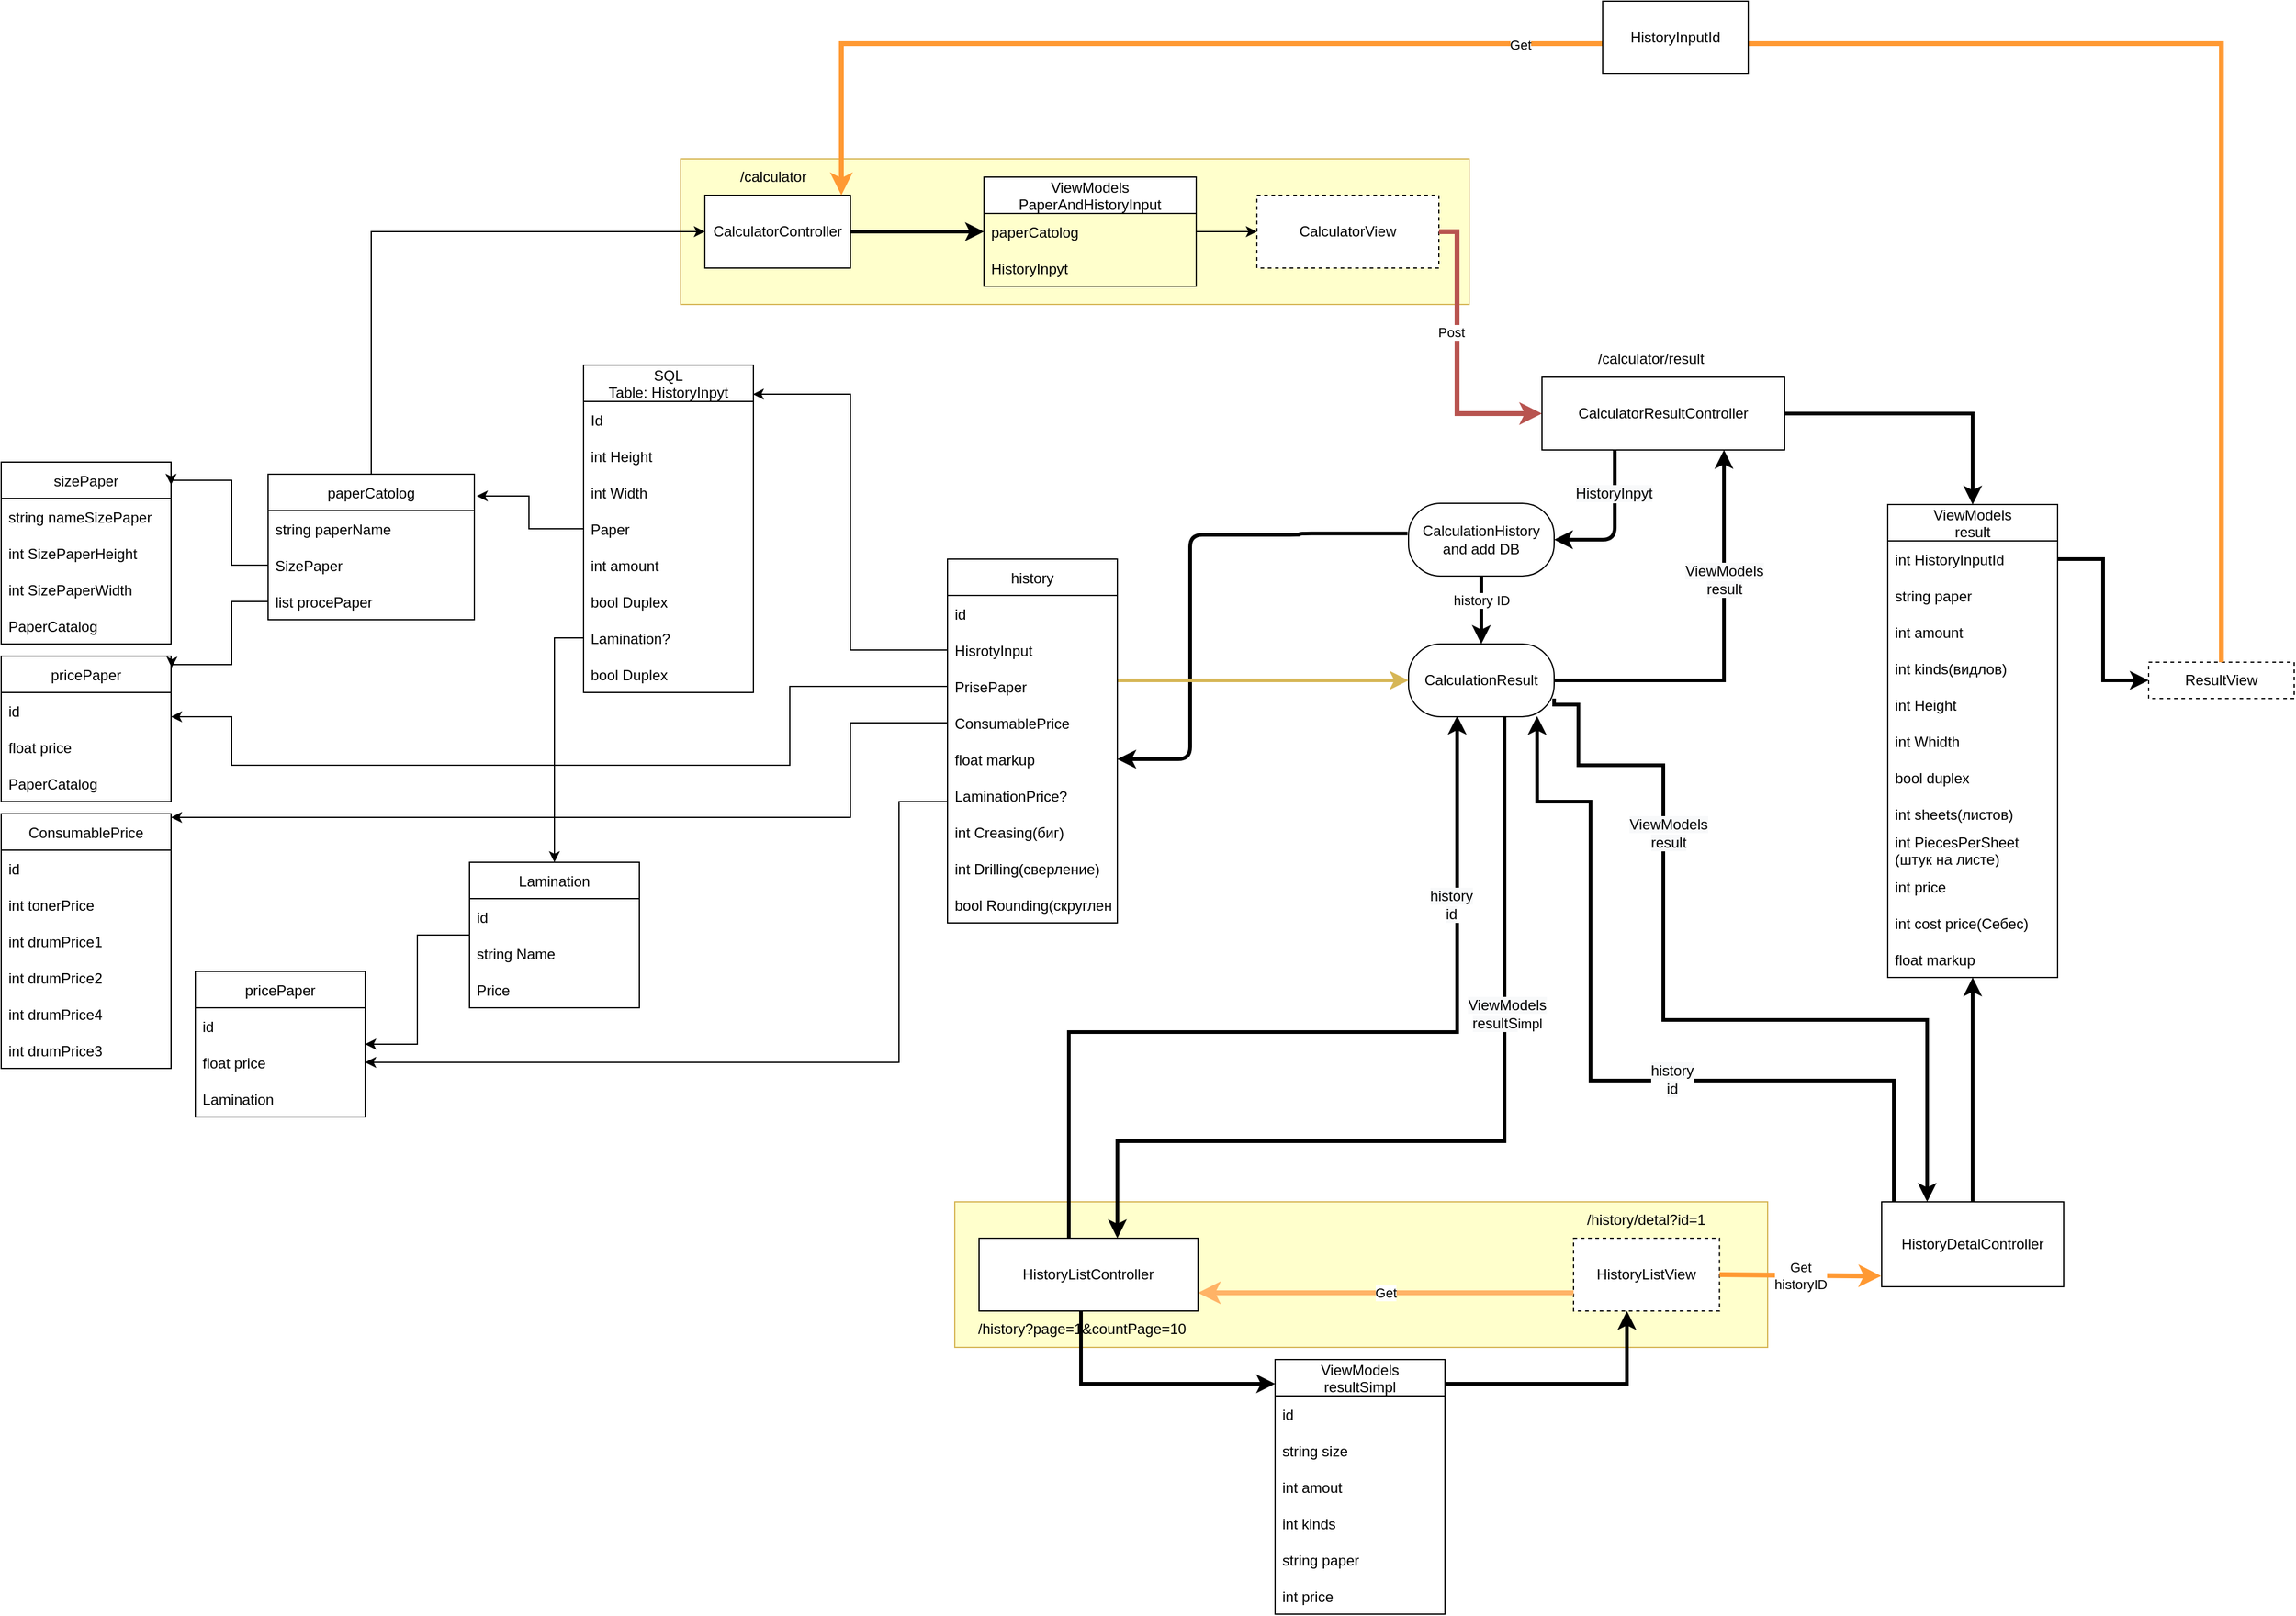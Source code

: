 <mxfile version="20.0.4" type="device"><diagram id="5PAa1fjeRV21Q3otG7Pp" name="Page-1"><mxGraphModel dx="1630" dy="668" grid="1" gridSize="10" guides="1" tooltips="1" connect="1" arrows="1" fold="1" page="1" pageScale="1" pageWidth="827" pageHeight="1169" math="0" shadow="0"><root><mxCell id="0"/><mxCell id="1" parent="0"/><mxCell id="VuIjPgUvd2c4oWR6bKjv-75" value="" style="group" parent="1" vertex="1" connectable="0"><mxGeometry x="906" y="1160" width="670" height="120" as="geometry"/></mxCell><mxCell id="VuIjPgUvd2c4oWR6bKjv-74" value="" style="group;glass=0;fillColor=#FFFFCC;strokeColor=#d6b656;container=0;" parent="VuIjPgUvd2c4oWR6bKjv-75" vertex="1" connectable="0"><mxGeometry width="670" height="120" as="geometry"/></mxCell><mxCell id="VuIjPgUvd2c4oWR6bKjv-63" value="HistoryListView" style="rounded=0;whiteSpace=wrap;html=1;fillColor=default;gradientColor=none;dashed=1;" parent="VuIjPgUvd2c4oWR6bKjv-75" vertex="1"><mxGeometry x="510.001" y="30" width="120.289" height="60" as="geometry"/></mxCell><mxCell id="VuIjPgUvd2c4oWR6bKjv-68" value="" style="endArrow=classic;html=1;rounded=0;strokeWidth=4;fillColor=#f8cecc;strokeColor=#FFB366;exitX=0;exitY=0.75;exitDx=0;exitDy=0;entryX=1;entryY=0.75;entryDx=0;entryDy=0;" parent="VuIjPgUvd2c4oWR6bKjv-75" source="VuIjPgUvd2c4oWR6bKjv-63" target="VuIjPgUvd2c4oWR6bKjv-53" edge="1"><mxGeometry relative="1" as="geometry"><mxPoint x="291.687" y="140" as="sourcePoint"/><mxPoint x="191.446" y="140" as="targetPoint"/><Array as="points"/></mxGeometry></mxCell><mxCell id="VuIjPgUvd2c4oWR6bKjv-69" value="Get" style="edgeLabel;resizable=0;html=1;align=center;verticalAlign=middle;fillColor=default;gradientColor=none;" parent="VuIjPgUvd2c4oWR6bKjv-68" connectable="0" vertex="1"><mxGeometry relative="1" as="geometry"/></mxCell><mxCell id="VuIjPgUvd2c4oWR6bKjv-53" value="HistoryListController" style="rounded=0;whiteSpace=wrap;html=1;fillColor=default;gradientColor=none;" parent="VuIjPgUvd2c4oWR6bKjv-75" vertex="1"><mxGeometry x="20.002" y="30" width="180.434" height="60" as="geometry"/></mxCell><mxCell id="VuIjPgUvd2c4oWR6bKjv-60" value="/history?page=1&amp;amp;countPage=10" style="text;html=1;strokeColor=none;fillColor=none;align=center;verticalAlign=middle;whiteSpace=wrap;rounded=0;" parent="VuIjPgUvd2c4oWR6bKjv-75" vertex="1"><mxGeometry x="9.98" y="90" width="190.458" height="30" as="geometry"/></mxCell><mxCell id="VuIjPgUvd2c4oWR6bKjv-81" value="/history/detal?id=1" style="text;html=1;strokeColor=none;fillColor=none;align=center;verticalAlign=middle;whiteSpace=wrap;rounded=0;" parent="VuIjPgUvd2c4oWR6bKjv-75" vertex="1"><mxGeometry x="495.15" width="150" height="30" as="geometry"/></mxCell><mxCell id="VuIjPgUvd2c4oWR6bKjv-22" style="edgeStyle=orthogonalEdgeStyle;rounded=1;orthogonalLoop=1;jettySize=auto;html=1;entryX=1;entryY=0.5;entryDx=0;entryDy=0;strokeWidth=3;" parent="1" source="VuIjPgUvd2c4oWR6bKjv-7" target="OlGIRJbm2LdYsuj7tTFN-112" edge="1"><mxGeometry relative="1" as="geometry"><Array as="points"><mxPoint x="1450" y="614"/></Array><mxPoint x="1404.48" y="645.46" as="targetPoint"/></mxGeometry></mxCell><mxCell id="OlGIRJbm2LdYsuj7tTFN-80" value="&lt;span style=&quot;font-size: 12px; background-color: rgb(248, 249, 250);&quot;&gt;HistoryInpyt&lt;/span&gt;" style="edgeLabel;html=1;align=center;verticalAlign=middle;resizable=0;points=[];" parent="VuIjPgUvd2c4oWR6bKjv-22" vertex="1" connectable="0"><mxGeometry x="-0.431" y="-1" relative="1" as="geometry"><mxPoint as="offset"/></mxGeometry></mxCell><mxCell id="VuIjPgUvd2c4oWR6bKjv-9" value="ResultView" style="whiteSpace=wrap;html=1;rounded=0;dashed=1;" parent="1" vertex="1"><mxGeometry x="1890" y="715" width="120" height="30" as="geometry"/></mxCell><mxCell id="VuIjPgUvd2c4oWR6bKjv-12" value="" style="group" parent="1" vertex="1" connectable="0"><mxGeometry x="780" y="300" width="550" height="120" as="geometry"/></mxCell><mxCell id="VuIjPgUvd2c4oWR6bKjv-5" value="" style="group;fillColor=#FFFFCC;strokeColor=#d6b656;gradientColor=none;container=0;" parent="VuIjPgUvd2c4oWR6bKjv-12" vertex="1" connectable="0"><mxGeometry x="-100" width="650" height="120" as="geometry"/></mxCell><mxCell id="VuIjPgUvd2c4oWR6bKjv-2" value="&lt;span class=&quot;VIiyi&quot; lang=&quot;en&quot;&gt;&lt;span data-number-of-phrases=&quot;1&quot; data-phrase-index=&quot;0&quot; data-language-to-translate-into=&quot;ru&quot; data-language-for-alternatives=&quot;en&quot; class=&quot;JLqJ4b ChMk0b&quot;&gt;&lt;span class=&quot;Q4iAWc&quot;&gt;CalculatorView&lt;/span&gt;&lt;/span&gt;&lt;/span&gt;" style="whiteSpace=wrap;html=1;rounded=0;dashed=1;" parent="VuIjPgUvd2c4oWR6bKjv-12" vertex="1"><mxGeometry x="375" y="30" width="150" height="60" as="geometry"/></mxCell><mxCell id="OlGIRJbm2LdYsuj7tTFN-85" value="ViewModels&#10;PaperAndHistoryInput" style="swimlane;fontStyle=0;childLayout=stackLayout;horizontal=1;startSize=30;horizontalStack=0;resizeParent=1;resizeParentMax=0;resizeLast=0;collapsible=1;marginBottom=0;" parent="VuIjPgUvd2c4oWR6bKjv-12" vertex="1"><mxGeometry x="150" y="15" width="175" height="90" as="geometry"/></mxCell><mxCell id="OlGIRJbm2LdYsuj7tTFN-86" value="paperCatolog" style="text;strokeColor=none;fillColor=none;align=left;verticalAlign=middle;spacingLeft=4;spacingRight=4;overflow=hidden;points=[[0,0.5],[1,0.5]];portConstraint=eastwest;rotatable=0;" parent="OlGIRJbm2LdYsuj7tTFN-85" vertex="1"><mxGeometry y="30" width="175" height="30" as="geometry"/></mxCell><mxCell id="OlGIRJbm2LdYsuj7tTFN-87" value="HistoryInpyt" style="text;strokeColor=none;fillColor=none;align=left;verticalAlign=middle;spacingLeft=4;spacingRight=4;overflow=hidden;points=[[0,0.5],[1,0.5]];portConstraint=eastwest;rotatable=0;" parent="OlGIRJbm2LdYsuj7tTFN-85" vertex="1"><mxGeometry y="60" width="175" height="30" as="geometry"/></mxCell><mxCell id="OlGIRJbm2LdYsuj7tTFN-97" style="edgeStyle=orthogonalEdgeStyle;rounded=0;orthogonalLoop=1;jettySize=auto;html=1;entryX=0;entryY=0.5;entryDx=0;entryDy=0;strokeWidth=3;" parent="VuIjPgUvd2c4oWR6bKjv-12" source="VuIjPgUvd2c4oWR6bKjv-1" target="OlGIRJbm2LdYsuj7tTFN-86" edge="1"><mxGeometry relative="1" as="geometry"/></mxCell><mxCell id="VuIjPgUvd2c4oWR6bKjv-1" value="&lt;span class=&quot;VIiyi&quot; lang=&quot;en&quot;&gt;&lt;span data-number-of-phrases=&quot;1&quot; data-phrase-index=&quot;0&quot; data-language-to-translate-into=&quot;ru&quot; data-language-for-alternatives=&quot;en&quot; class=&quot;JLqJ4b ChMk0b&quot;&gt;&lt;span class=&quot;Q4iAWc&quot;&gt;CalculatorController&lt;/span&gt;&lt;/span&gt;&lt;/span&gt;" style="rounded=0;whiteSpace=wrap;html=1;" parent="VuIjPgUvd2c4oWR6bKjv-12" vertex="1"><mxGeometry x="-80" y="30" width="120" height="60" as="geometry"/></mxCell><mxCell id="OlGIRJbm2LdYsuj7tTFN-101" style="edgeStyle=orthogonalEdgeStyle;rounded=0;orthogonalLoop=1;jettySize=auto;html=1;entryX=0;entryY=0.5;entryDx=0;entryDy=0;strokeWidth=1;" parent="VuIjPgUvd2c4oWR6bKjv-12" source="OlGIRJbm2LdYsuj7tTFN-86" target="VuIjPgUvd2c4oWR6bKjv-2" edge="1"><mxGeometry relative="1" as="geometry"/></mxCell><mxCell id="VuIjPgUvd2c4oWR6bKjv-16" value="" style="endArrow=classic;html=1;rounded=0;strokeWidth=4;entryX=0;entryY=0.5;entryDx=0;entryDy=0;exitX=1;exitY=0.5;exitDx=0;exitDy=0;fillColor=#f8cecc;strokeColor=#b85450;" parent="1" source="VuIjPgUvd2c4oWR6bKjv-2" target="VuIjPgUvd2c4oWR6bKjv-7" edge="1"><mxGeometry relative="1" as="geometry"><mxPoint x="1290" y="540" as="sourcePoint"/><mxPoint x="1330" y="509.66" as="targetPoint"/><Array as="points"><mxPoint x="1320" y="360"/><mxPoint x="1320" y="510"/></Array></mxGeometry></mxCell><mxCell id="VuIjPgUvd2c4oWR6bKjv-48" style="edgeStyle=orthogonalEdgeStyle;rounded=1;orthogonalLoop=1;jettySize=auto;html=1;strokeWidth=3;exitX=-0.007;exitY=0.415;exitDx=0;exitDy=0;exitPerimeter=0;" parent="1" source="OlGIRJbm2LdYsuj7tTFN-112" target="OlGIRJbm2LdYsuj7tTFN-17" edge="1"><mxGeometry relative="1" as="geometry"><Array as="points"><mxPoint x="1190" y="609"/><mxPoint x="1190" y="610"/><mxPoint x="1100" y="610"/><mxPoint x="1100" y="795"/></Array><mxPoint x="1280" y="620" as="sourcePoint"/><mxPoint x="1100" y="690" as="targetPoint"/></mxGeometry></mxCell><mxCell id="OlGIRJbm2LdYsuj7tTFN-106" style="edgeStyle=orthogonalEdgeStyle;rounded=0;orthogonalLoop=1;jettySize=auto;html=1;entryX=0.75;entryY=1;entryDx=0;entryDy=0;strokeWidth=3;exitX=1;exitY=0.5;exitDx=0;exitDy=0;" parent="1" source="OlGIRJbm2LdYsuj7tTFN-113" target="VuIjPgUvd2c4oWR6bKjv-7" edge="1"><mxGeometry relative="1" as="geometry"><mxPoint x="1490" y="730" as="sourcePoint"/><Array as="points"><mxPoint x="1540" y="730"/></Array></mxGeometry></mxCell><mxCell id="OlGIRJbm2LdYsuj7tTFN-107" value="&lt;span style=&quot;font-size: 12px; background-color: rgb(248, 249, 250);&quot;&gt;ViewModels&lt;/span&gt;&lt;br style=&quot;padding: 0px; margin: 0px; font-size: 12px; background-color: rgb(248, 249, 250);&quot;&gt;&lt;span style=&quot;font-size: 12px; background-color: rgb(248, 249, 250);&quot;&gt;result&lt;/span&gt;" style="edgeLabel;html=1;align=center;verticalAlign=middle;resizable=0;points=[];" parent="OlGIRJbm2LdYsuj7tTFN-106" vertex="1" connectable="0"><mxGeometry x="0.352" relative="1" as="geometry"><mxPoint as="offset"/></mxGeometry></mxCell><mxCell id="OlGIRJbm2LdYsuj7tTFN-109" style="edgeStyle=orthogonalEdgeStyle;rounded=0;orthogonalLoop=1;jettySize=auto;html=1;strokeWidth=3;exitX=0.659;exitY=0.995;exitDx=0;exitDy=0;exitPerimeter=0;" parent="1" source="OlGIRJbm2LdYsuj7tTFN-113" target="VuIjPgUvd2c4oWR6bKjv-53" edge="1"><mxGeometry relative="1" as="geometry"><mxPoint x="1380" y="780" as="sourcePoint"/><Array as="points"><mxPoint x="1359" y="1110"/><mxPoint x="1040" y="1110"/></Array></mxGeometry></mxCell><mxCell id="OlGIRJbm2LdYsuj7tTFN-117" value="&lt;span style=&quot;font-size: 12px; background-color: rgb(248, 249, 250);&quot;&gt;ViewModels&lt;/span&gt;&lt;br style=&quot;padding: 0px; margin: 0px; font-size: 12px; background-color: rgb(248, 249, 250);&quot;&gt;&lt;span style=&quot;font-size: 12px; background-color: rgb(248, 249, 250);&quot;&gt;resultS&lt;/span&gt;&lt;span lang=&quot;en&quot; class=&quot;VIiyi&quot;&gt;impl&lt;/span&gt;" style="edgeLabel;html=1;align=center;verticalAlign=middle;resizable=0;points=[];" parent="OlGIRJbm2LdYsuj7tTFN-109" vertex="1" connectable="0"><mxGeometry x="-0.551" y="2" relative="1" as="geometry"><mxPoint y="77" as="offset"/></mxGeometry></mxCell><mxCell id="VuIjPgUvd2c4oWR6bKjv-62" value="" style="group" parent="1" vertex="1" connectable="0"><mxGeometry x="1390" y="450" width="200" height="90" as="geometry"/></mxCell><mxCell id="VuIjPgUvd2c4oWR6bKjv-7" value="&lt;span class=&quot;VIiyi&quot; lang=&quot;en&quot;&gt;&lt;span data-number-of-phrases=&quot;1&quot; data-phrase-index=&quot;0&quot; data-language-to-translate-into=&quot;ru&quot; data-language-for-alternatives=&quot;en&quot; class=&quot;JLqJ4b ChMk0b&quot;&gt;&lt;span class=&quot;Q4iAWc&quot;&gt;CalculatorResultController&lt;/span&gt;&lt;/span&gt;&lt;/span&gt;" style="whiteSpace=wrap;html=1;rounded=0;" parent="VuIjPgUvd2c4oWR6bKjv-62" vertex="1"><mxGeometry y="30" width="200" height="60" as="geometry"/></mxCell><mxCell id="VuIjPgUvd2c4oWR6bKjv-23" value="/&lt;span class=&quot;VIiyi&quot; lang=&quot;en&quot;&gt;&lt;span data-number-of-phrases=&quot;1&quot; data-phrase-index=&quot;0&quot; data-language-to-translate-into=&quot;ru&quot; data-language-for-alternatives=&quot;en&quot; class=&quot;JLqJ4b ChMk0b&quot;&gt;&lt;span class=&quot;Q4iAWc&quot;&gt;calculator&lt;/span&gt;&lt;/span&gt;&lt;/span&gt;/result" style="text;html=1;strokeColor=none;fillColor=none;align=center;verticalAlign=middle;whiteSpace=wrap;rounded=0;" parent="VuIjPgUvd2c4oWR6bKjv-62" vertex="1"><mxGeometry x="10" width="160" height="30" as="geometry"/></mxCell><mxCell id="VuIjPgUvd2c4oWR6bKjv-77" value="" style="endArrow=classic;html=1;rounded=0;strokeWidth=4;fillColor=#f8cecc;strokeColor=#FF9933;exitX=1;exitY=0.5;exitDx=0;exitDy=0;entryX=-0.003;entryY=0.874;entryDx=0;entryDy=0;entryPerimeter=0;" parent="1" source="VuIjPgUvd2c4oWR6bKjv-63" target="VuIjPgUvd2c4oWR6bKjv-80" edge="1"><mxGeometry relative="1" as="geometry"><mxPoint x="1481.271" y="1219.66" as="sourcePoint"/><mxPoint x="1440" y="1220" as="targetPoint"/><Array as="points"/></mxGeometry></mxCell><mxCell id="VuIjPgUvd2c4oWR6bKjv-78" value="Get&lt;br&gt;historyID" style="edgeLabel;resizable=0;html=1;align=center;verticalAlign=middle;fillColor=default;gradientColor=none;" parent="VuIjPgUvd2c4oWR6bKjv-77" connectable="0" vertex="1"><mxGeometry relative="1" as="geometry"/></mxCell><mxCell id="OlGIRJbm2LdYsuj7tTFN-125" style="edgeStyle=orthogonalEdgeStyle;rounded=0;orthogonalLoop=1;jettySize=auto;html=1;entryX=0.883;entryY=0.991;entryDx=0;entryDy=0;entryPerimeter=0;strokeWidth=3;" parent="1" source="VuIjPgUvd2c4oWR6bKjv-80" target="OlGIRJbm2LdYsuj7tTFN-113" edge="1"><mxGeometry relative="1" as="geometry"><Array as="points"><mxPoint x="1680" y="1060"/><mxPoint x="1430" y="1060"/><mxPoint x="1430" y="830"/><mxPoint x="1386" y="830"/></Array></mxGeometry></mxCell><mxCell id="OlGIRJbm2LdYsuj7tTFN-126" value="&lt;span style=&quot;font-size: 12px; background-color: rgb(248, 249, 250);&quot;&gt;history&lt;/span&gt;&lt;br style=&quot;font-size: 12px;&quot;&gt;&lt;span style=&quot;font-size: 12px; background-color: rgb(248, 249, 250);&quot;&gt;id&lt;/span&gt;" style="edgeLabel;html=1;align=center;verticalAlign=middle;resizable=0;points=[];" parent="OlGIRJbm2LdYsuj7tTFN-125" vertex="1" connectable="0"><mxGeometry x="-0.183" y="-1" relative="1" as="geometry"><mxPoint as="offset"/></mxGeometry></mxCell><mxCell id="OlGIRJbm2LdYsuj7tTFN-130" style="edgeStyle=orthogonalEdgeStyle;rounded=0;orthogonalLoop=1;jettySize=auto;html=1;strokeWidth=3;" parent="1" source="VuIjPgUvd2c4oWR6bKjv-80" target="OlGIRJbm2LdYsuj7tTFN-92" edge="1"><mxGeometry relative="1" as="geometry"/></mxCell><mxCell id="VuIjPgUvd2c4oWR6bKjv-80" value="HistoryDetalController" style="rounded=0;whiteSpace=wrap;html=1;glass=0;fillColor=default;gradientColor=none;" parent="1" vertex="1"><mxGeometry x="1670" y="1160" width="150" height="70" as="geometry"/></mxCell><mxCell id="XeXWRy-0gsYv0AxPs7Oy-10" style="edgeStyle=orthogonalEdgeStyle;rounded=0;orthogonalLoop=1;jettySize=auto;html=1;strokeColor=#FF9933;strokeWidth=4;entryX=1;entryY=1;entryDx=0;entryDy=0;" parent="1" source="VuIjPgUvd2c4oWR6bKjv-9" target="VuIjPgUvd2c4oWR6bKjv-6" edge="1"><mxGeometry relative="1" as="geometry"><Array as="points"><mxPoint x="1780" y="205"/><mxPoint x="813" y="205"/><mxPoint x="813" y="330"/></Array></mxGeometry></mxCell><mxCell id="XeXWRy-0gsYv0AxPs7Oy-11" value="&lt;div&gt;Post&lt;/div&gt;" style="edgeLabel;resizable=0;html=1;align=center;verticalAlign=middle;fillColor=default;gradientColor=none;" parent="1" connectable="0" vertex="1"><mxGeometry x="1320" y="445" as="geometry"><mxPoint x="-5" y="-2" as="offset"/></mxGeometry></mxCell><mxCell id="XeXWRy-0gsYv0AxPs7Oy-12" value="Get" style="edgeLabel;resizable=0;html=1;align=center;verticalAlign=middle;fillColor=default;gradientColor=none;" parent="1" connectable="0" vertex="1"><mxGeometry x="967.001" y="1190" as="geometry"><mxPoint x="405" y="-984" as="offset"/></mxGeometry></mxCell><mxCell id="OlGIRJbm2LdYsuj7tTFN-92" value="ViewModels&#10;result" style="swimlane;fontStyle=0;childLayout=stackLayout;horizontal=1;startSize=30;horizontalStack=0;resizeParent=1;resizeParentMax=0;resizeLast=0;collapsible=1;marginBottom=0;" parent="1" vertex="1"><mxGeometry x="1675" y="585" width="140" height="390" as="geometry"/></mxCell><mxCell id="OlGIRJbm2LdYsuj7tTFN-93" value="int HistoryInputId" style="text;strokeColor=none;fillColor=none;align=left;verticalAlign=middle;spacingLeft=4;spacingRight=4;overflow=hidden;points=[[0,0.5],[1,0.5]];portConstraint=eastwest;rotatable=0;" parent="OlGIRJbm2LdYsuj7tTFN-92" vertex="1"><mxGeometry y="30" width="140" height="30" as="geometry"/></mxCell><mxCell id="Tijt314WJjGb74U3kbE4-8" value="string paper" style="text;strokeColor=none;fillColor=none;align=left;verticalAlign=middle;spacingLeft=4;spacingRight=4;overflow=hidden;points=[[0,0.5],[1,0.5]];portConstraint=eastwest;rotatable=0;" parent="OlGIRJbm2LdYsuj7tTFN-92" vertex="1"><mxGeometry y="60" width="140" height="30" as="geometry"/></mxCell><mxCell id="OlGIRJbm2LdYsuj7tTFN-94" value="int amount" style="text;strokeColor=none;fillColor=none;align=left;verticalAlign=middle;spacingLeft=4;spacingRight=4;overflow=hidden;points=[[0,0.5],[1,0.5]];portConstraint=eastwest;rotatable=0;" parent="OlGIRJbm2LdYsuj7tTFN-92" vertex="1"><mxGeometry y="90" width="140" height="30" as="geometry"/></mxCell><mxCell id="OcShj_pPzPaxzqTpc-nF-12" value="int kinds(видлов)" style="text;strokeColor=none;fillColor=none;align=left;verticalAlign=middle;spacingLeft=4;spacingRight=4;overflow=hidden;points=[[0,0.5],[1,0.5]];portConstraint=eastwest;rotatable=0;" parent="OlGIRJbm2LdYsuj7tTFN-92" vertex="1"><mxGeometry y="120" width="140" height="30" as="geometry"/></mxCell><mxCell id="OcShj_pPzPaxzqTpc-nF-1" value="int Height" style="text;strokeColor=none;fillColor=none;align=left;verticalAlign=middle;spacingLeft=4;spacingRight=4;overflow=hidden;points=[[0,0.5],[1,0.5]];portConstraint=eastwest;rotatable=0;" parent="OlGIRJbm2LdYsuj7tTFN-92" vertex="1"><mxGeometry y="150" width="140" height="30" as="geometry"/></mxCell><mxCell id="Tijt314WJjGb74U3kbE4-5" value="int Whidth" style="text;strokeColor=none;fillColor=none;align=left;verticalAlign=middle;spacingLeft=4;spacingRight=4;overflow=hidden;points=[[0,0.5],[1,0.5]];portConstraint=eastwest;rotatable=0;" parent="OlGIRJbm2LdYsuj7tTFN-92" vertex="1"><mxGeometry y="180" width="140" height="30" as="geometry"/></mxCell><mxCell id="OcShj_pPzPaxzqTpc-nF-2" value="bool duplex" style="text;strokeColor=none;fillColor=none;align=left;verticalAlign=middle;spacingLeft=4;spacingRight=4;overflow=hidden;points=[[0,0.5],[1,0.5]];portConstraint=eastwest;rotatable=0;" parent="OlGIRJbm2LdYsuj7tTFN-92" vertex="1"><mxGeometry y="210" width="140" height="30" as="geometry"/></mxCell><mxCell id="OcShj_pPzPaxzqTpc-nF-3" value="int sheets(листов)" style="text;strokeColor=none;fillColor=none;align=left;verticalAlign=middle;spacingLeft=4;spacingRight=4;overflow=hidden;points=[[0,0.5],[1,0.5]];portConstraint=eastwest;rotatable=0;" parent="OlGIRJbm2LdYsuj7tTFN-92" vertex="1"><mxGeometry y="240" width="140" height="30" as="geometry"/></mxCell><mxCell id="Tijt314WJjGb74U3kbE4-4" value="int PiecesPerSheet&#10;(штук на листе)" style="text;strokeColor=none;fillColor=none;align=left;verticalAlign=middle;spacingLeft=4;spacingRight=4;overflow=hidden;points=[[0,0.5],[1,0.5]];portConstraint=eastwest;rotatable=0;" parent="OlGIRJbm2LdYsuj7tTFN-92" vertex="1"><mxGeometry y="270" width="140" height="30" as="geometry"/></mxCell><mxCell id="OcShj_pPzPaxzqTpc-nF-4" value="int price" style="text;strokeColor=none;fillColor=none;align=left;verticalAlign=middle;spacingLeft=4;spacingRight=4;overflow=hidden;points=[[0,0.5],[1,0.5]];portConstraint=eastwest;rotatable=0;" parent="OlGIRJbm2LdYsuj7tTFN-92" vertex="1"><mxGeometry y="300" width="140" height="30" as="geometry"/></mxCell><mxCell id="OcShj_pPzPaxzqTpc-nF-5" value="int cost price(Себес)" style="text;strokeColor=none;fillColor=none;align=left;verticalAlign=middle;spacingLeft=4;spacingRight=4;overflow=hidden;points=[[0,0.5],[1,0.5]];portConstraint=eastwest;rotatable=0;" parent="OlGIRJbm2LdYsuj7tTFN-92" vertex="1"><mxGeometry y="330" width="140" height="30" as="geometry"/></mxCell><mxCell id="OcShj_pPzPaxzqTpc-nF-6" value="float markup" style="text;strokeColor=none;fillColor=none;align=left;verticalAlign=middle;spacingLeft=4;spacingRight=4;overflow=hidden;points=[[0,0.5],[1,0.5]];portConstraint=eastwest;rotatable=0;" parent="OlGIRJbm2LdYsuj7tTFN-92" vertex="1"><mxGeometry y="360" width="140" height="30" as="geometry"/></mxCell><mxCell id="VuIjPgUvd2c4oWR6bKjv-6" value="/&lt;span class=&quot;VIiyi&quot; lang=&quot;en&quot;&gt;&lt;span data-number-of-phrases=&quot;1&quot; data-phrase-index=&quot;0&quot; data-language-to-translate-into=&quot;ru&quot; data-language-for-alternatives=&quot;en&quot; class=&quot;JLqJ4b ChMk0b&quot;&gt;&lt;span class=&quot;Q4iAWc&quot;&gt;calculator&lt;/span&gt;&lt;/span&gt;&lt;/span&gt;" style="text;html=1;strokeColor=none;fillColor=none;align=center;verticalAlign=middle;whiteSpace=wrap;rounded=0;" parent="1" vertex="1"><mxGeometry x="700" y="300" width="112.5" height="30" as="geometry"/></mxCell><mxCell id="OlGIRJbm2LdYsuj7tTFN-99" style="edgeStyle=orthogonalEdgeStyle;rounded=0;orthogonalLoop=1;jettySize=auto;html=1;entryX=0;entryY=0.5;entryDx=0;entryDy=0;strokeWidth=1;" parent="1" source="OlGIRJbm2LdYsuj7tTFN-7" target="VuIjPgUvd2c4oWR6bKjv-1" edge="1"><mxGeometry relative="1" as="geometry"><Array as="points"><mxPoint x="425" y="360"/></Array></mxGeometry></mxCell><mxCell id="OlGIRJbm2LdYsuj7tTFN-105" style="edgeStyle=orthogonalEdgeStyle;rounded=0;orthogonalLoop=1;jettySize=auto;html=1;strokeWidth=3;" parent="1" source="VuIjPgUvd2c4oWR6bKjv-7" target="OlGIRJbm2LdYsuj7tTFN-92" edge="1"><mxGeometry relative="1" as="geometry"><Array as="points"><mxPoint x="1745" y="510"/></Array></mxGeometry></mxCell><mxCell id="OlGIRJbm2LdYsuj7tTFN-108" style="edgeStyle=orthogonalEdgeStyle;rounded=0;orthogonalLoop=1;jettySize=auto;html=1;strokeWidth=3;entryX=0.334;entryY=0.987;entryDx=0;entryDy=0;entryPerimeter=0;" parent="1" source="VuIjPgUvd2c4oWR6bKjv-53" target="OlGIRJbm2LdYsuj7tTFN-113" edge="1"><mxGeometry relative="1" as="geometry"><mxPoint x="1350" y="790" as="targetPoint"/><Array as="points"><mxPoint x="1000" y="1020"/><mxPoint x="1320" y="1020"/></Array></mxGeometry></mxCell><mxCell id="OlGIRJbm2LdYsuj7tTFN-110" value="&lt;span style=&quot;font-size: 12px; background-color: rgb(248, 249, 250);&quot;&gt;history&lt;br&gt;id&lt;br&gt;&lt;/span&gt;" style="edgeLabel;html=1;align=center;verticalAlign=middle;resizable=0;points=[];" parent="OlGIRJbm2LdYsuj7tTFN-108" vertex="1" connectable="0"><mxGeometry x="0.585" y="5" relative="1" as="geometry"><mxPoint as="offset"/></mxGeometry></mxCell><mxCell id="OlGIRJbm2LdYsuj7tTFN-114" style="edgeStyle=orthogonalEdgeStyle;rounded=0;orthogonalLoop=1;jettySize=auto;html=1;entryX=0.5;entryY=0;entryDx=0;entryDy=0;strokeWidth=3;" parent="1" source="OlGIRJbm2LdYsuj7tTFN-112" target="OlGIRJbm2LdYsuj7tTFN-113" edge="1"><mxGeometry relative="1" as="geometry"><Array as="points"><mxPoint x="1340" y="660"/><mxPoint x="1340" y="660"/></Array></mxGeometry></mxCell><mxCell id="OlGIRJbm2LdYsuj7tTFN-115" value="history ID" style="edgeLabel;html=1;align=center;verticalAlign=middle;resizable=0;points=[];" parent="OlGIRJbm2LdYsuj7tTFN-114" vertex="1" connectable="0"><mxGeometry x="-0.284" relative="1" as="geometry"><mxPoint as="offset"/></mxGeometry></mxCell><mxCell id="OlGIRJbm2LdYsuj7tTFN-112" value="&lt;span class=&quot;VIiyi&quot; lang=&quot;en&quot;&gt;&lt;span data-number-of-phrases=&quot;1&quot; data-phrase-index=&quot;0&quot; data-language-to-translate-into=&quot;ru&quot; data-language-for-alternatives=&quot;en&quot; class=&quot;JLqJ4b ChMk0b&quot;&gt;&lt;span class=&quot;Q4iAWc&quot;&gt;CalculationHistory&lt;br&gt;and add DB&lt;br&gt;&lt;/span&gt;&lt;/span&gt;&lt;/span&gt;" style="rounded=1;whiteSpace=wrap;html=1;fillColor=default;gradientColor=none;arcSize=44;" parent="1" vertex="1"><mxGeometry x="1280" y="584" width="120" height="60" as="geometry"/></mxCell><mxCell id="OlGIRJbm2LdYsuj7tTFN-128" style="edgeStyle=orthogonalEdgeStyle;rounded=0;orthogonalLoop=1;jettySize=auto;html=1;entryX=0.25;entryY=0;entryDx=0;entryDy=0;strokeWidth=3;exitX=1;exitY=0.75;exitDx=0;exitDy=0;" parent="1" source="OlGIRJbm2LdYsuj7tTFN-113" target="VuIjPgUvd2c4oWR6bKjv-80" edge="1"><mxGeometry relative="1" as="geometry"><Array as="points"><mxPoint x="1400" y="750"/><mxPoint x="1420" y="750"/><mxPoint x="1420" y="800"/><mxPoint x="1490" y="800"/><mxPoint x="1490" y="1010"/><mxPoint x="1708" y="1010"/></Array></mxGeometry></mxCell><mxCell id="OlGIRJbm2LdYsuj7tTFN-129" value="&lt;span style=&quot;font-size: 12px; background-color: rgb(248, 249, 250);&quot;&gt;ViewModels&lt;/span&gt;&lt;br style=&quot;padding: 0px; margin: 0px; font-size: 12px; background-color: rgb(248, 249, 250);&quot;&gt;&lt;span style=&quot;font-size: 12px; background-color: rgb(248, 249, 250);&quot;&gt;result&lt;/span&gt;" style="edgeLabel;html=1;align=center;verticalAlign=middle;resizable=0;points=[];" parent="OlGIRJbm2LdYsuj7tTFN-128" vertex="1" connectable="0"><mxGeometry x="-0.443" y="4" relative="1" as="geometry"><mxPoint as="offset"/></mxGeometry></mxCell><mxCell id="OlGIRJbm2LdYsuj7tTFN-113" value="&lt;span class=&quot;VIiyi&quot; lang=&quot;en&quot;&gt;&lt;span data-number-of-phrases=&quot;1&quot; data-phrase-index=&quot;0&quot; data-language-to-translate-into=&quot;ru&quot; data-language-for-alternatives=&quot;en&quot; class=&quot;JLqJ4b ChMk0b&quot;&gt;&lt;span class=&quot;Q4iAWc&quot;&gt;CalculationResult&lt;/span&gt;&lt;/span&gt;&lt;/span&gt;" style="rounded=1;whiteSpace=wrap;html=1;fillColor=default;gradientColor=none;arcSize=44;" parent="1" vertex="1"><mxGeometry x="1280" y="700" width="120" height="60" as="geometry"/></mxCell><mxCell id="OlGIRJbm2LdYsuj7tTFN-116" style="edgeStyle=orthogonalEdgeStyle;rounded=0;orthogonalLoop=1;jettySize=auto;html=1;entryX=0;entryY=0.5;entryDx=0;entryDy=0;strokeWidth=3;fillColor=#fff2cc;strokeColor=#d6b656;" parent="1" source="OlGIRJbm2LdYsuj7tTFN-17" target="OlGIRJbm2LdYsuj7tTFN-113" edge="1"><mxGeometry relative="1" as="geometry"><Array as="points"><mxPoint x="1180" y="730"/><mxPoint x="1180" y="730"/></Array></mxGeometry></mxCell><mxCell id="OlGIRJbm2LdYsuj7tTFN-124" style="edgeStyle=orthogonalEdgeStyle;rounded=0;orthogonalLoop=1;jettySize=auto;html=1;strokeWidth=3;" parent="1" source="OcShj_pPzPaxzqTpc-nF-7" edge="1"><mxGeometry relative="1" as="geometry"><mxPoint x="1460" y="1250" as="targetPoint"/><mxPoint x="1311" y="1335" as="sourcePoint"/><Array as="points"><mxPoint x="1460" y="1310"/></Array></mxGeometry></mxCell><mxCell id="OlGIRJbm2LdYsuj7tTFN-123" style="edgeStyle=orthogonalEdgeStyle;rounded=0;orthogonalLoop=1;jettySize=auto;html=1;strokeWidth=3;" parent="1" source="VuIjPgUvd2c4oWR6bKjv-53" target="OcShj_pPzPaxzqTpc-nF-7" edge="1"><mxGeometry relative="1" as="geometry"><mxPoint x="1171" y="1335" as="targetPoint"/><Array as="points"><mxPoint x="1010" y="1310"/></Array></mxGeometry></mxCell><mxCell id="OlGIRJbm2LdYsuj7tTFN-131" style="edgeStyle=orthogonalEdgeStyle;rounded=0;orthogonalLoop=1;jettySize=auto;html=1;entryX=0;entryY=0.5;entryDx=0;entryDy=0;strokeWidth=3;" parent="1" source="OlGIRJbm2LdYsuj7tTFN-93" target="VuIjPgUvd2c4oWR6bKjv-9" edge="1"><mxGeometry relative="1" as="geometry"/></mxCell><mxCell id="OcShj_pPzPaxzqTpc-nF-7" value="ViewModels&#10;resultSimpl" style="swimlane;fontStyle=0;childLayout=stackLayout;horizontal=1;startSize=30;horizontalStack=0;resizeParent=1;resizeParentMax=0;resizeLast=0;collapsible=1;marginBottom=0;" parent="1" vertex="1"><mxGeometry x="1170" y="1290" width="140" height="210" as="geometry"/></mxCell><mxCell id="OcShj_pPzPaxzqTpc-nF-8" value="id" style="text;strokeColor=none;fillColor=none;align=left;verticalAlign=middle;spacingLeft=4;spacingRight=4;overflow=hidden;points=[[0,0.5],[1,0.5]];portConstraint=eastwest;rotatable=0;" parent="OcShj_pPzPaxzqTpc-nF-7" vertex="1"><mxGeometry y="30" width="140" height="30" as="geometry"/></mxCell><mxCell id="OcShj_pPzPaxzqTpc-nF-9" value="string size" style="text;strokeColor=none;fillColor=none;align=left;verticalAlign=middle;spacingLeft=4;spacingRight=4;overflow=hidden;points=[[0,0.5],[1,0.5]];portConstraint=eastwest;rotatable=0;" parent="OcShj_pPzPaxzqTpc-nF-7" vertex="1"><mxGeometry y="60" width="140" height="30" as="geometry"/></mxCell><mxCell id="OcShj_pPzPaxzqTpc-nF-10" value="int amout" style="text;strokeColor=none;fillColor=none;align=left;verticalAlign=middle;spacingLeft=4;spacingRight=4;overflow=hidden;points=[[0,0.5],[1,0.5]];portConstraint=eastwest;rotatable=0;" parent="OcShj_pPzPaxzqTpc-nF-7" vertex="1"><mxGeometry y="90" width="140" height="30" as="geometry"/></mxCell><mxCell id="OcShj_pPzPaxzqTpc-nF-11" value="int kinds" style="text;strokeColor=none;fillColor=none;align=left;verticalAlign=middle;spacingLeft=4;spacingRight=4;overflow=hidden;points=[[0,0.5],[1,0.5]];portConstraint=eastwest;rotatable=0;" parent="OcShj_pPzPaxzqTpc-nF-7" vertex="1"><mxGeometry y="120" width="140" height="30" as="geometry"/></mxCell><mxCell id="OcShj_pPzPaxzqTpc-nF-13" value="string paper" style="text;strokeColor=none;fillColor=none;align=left;verticalAlign=middle;spacingLeft=4;spacingRight=4;overflow=hidden;points=[[0,0.5],[1,0.5]];portConstraint=eastwest;rotatable=0;" parent="OcShj_pPzPaxzqTpc-nF-7" vertex="1"><mxGeometry y="150" width="140" height="30" as="geometry"/></mxCell><mxCell id="OcShj_pPzPaxzqTpc-nF-14" value="int price" style="text;strokeColor=none;fillColor=none;align=left;verticalAlign=middle;spacingLeft=4;spacingRight=4;overflow=hidden;points=[[0,0.5],[1,0.5]];portConstraint=eastwest;rotatable=0;" parent="OcShj_pPzPaxzqTpc-nF-7" vertex="1"><mxGeometry y="180" width="140" height="30" as="geometry"/></mxCell><mxCell id="Tijt314WJjGb74U3kbE4-7" value="HistoryInputId" style="rounded=0;whiteSpace=wrap;html=1;" parent="1" vertex="1"><mxGeometry x="1440" y="170" width="120" height="60" as="geometry"/></mxCell><mxCell id="OlGIRJbm2LdYsuj7tTFN-1" value="SQL&#10;Table: HistoryInpyt" style="swimlane;fontStyle=0;childLayout=stackLayout;horizontal=1;startSize=30;horizontalStack=0;resizeParent=1;resizeParentMax=0;resizeLast=0;collapsible=1;marginBottom=0;fillColor=default;gradientColor=none;" parent="1" vertex="1"><mxGeometry x="600" y="470" width="140" height="270" as="geometry"><mxRectangle x="180" y="400" width="110" height="30" as="alternateBounds"/></mxGeometry></mxCell><mxCell id="OlGIRJbm2LdYsuj7tTFN-2" value="Id" style="text;strokeColor=none;fillColor=none;align=left;verticalAlign=middle;spacingLeft=4;spacingRight=4;overflow=hidden;points=[[0,0.5],[1,0.5]];portConstraint=eastwest;rotatable=0;" parent="OlGIRJbm2LdYsuj7tTFN-1" vertex="1"><mxGeometry y="30" width="140" height="30" as="geometry"/></mxCell><mxCell id="OlGIRJbm2LdYsuj7tTFN-3" value="int Height" style="text;strokeColor=none;fillColor=none;align=left;verticalAlign=middle;spacingLeft=4;spacingRight=4;overflow=hidden;points=[[0,0.5],[1,0.5]];portConstraint=eastwest;rotatable=0;" parent="OlGIRJbm2LdYsuj7tTFN-1" vertex="1"><mxGeometry y="60" width="140" height="30" as="geometry"/></mxCell><mxCell id="OlGIRJbm2LdYsuj7tTFN-4" value="int Width" style="text;strokeColor=none;fillColor=none;align=left;verticalAlign=middle;spacingLeft=4;spacingRight=4;overflow=hidden;points=[[0,0.5],[1,0.5]];portConstraint=eastwest;rotatable=0;" parent="OlGIRJbm2LdYsuj7tTFN-1" vertex="1"><mxGeometry y="90" width="140" height="30" as="geometry"/></mxCell><mxCell id="OlGIRJbm2LdYsuj7tTFN-5" value="Paper" style="text;strokeColor=none;fillColor=none;align=left;verticalAlign=middle;spacingLeft=4;spacingRight=4;overflow=hidden;points=[[0,0.5],[1,0.5]];portConstraint=eastwest;rotatable=0;" parent="OlGIRJbm2LdYsuj7tTFN-1" vertex="1"><mxGeometry y="120" width="140" height="30" as="geometry"/></mxCell><mxCell id="OlGIRJbm2LdYsuj7tTFN-60" value="int amount" style="text;strokeColor=none;fillColor=none;align=left;verticalAlign=middle;spacingLeft=4;spacingRight=4;overflow=hidden;points=[[0,0.5],[1,0.5]];portConstraint=eastwest;rotatable=0;" parent="OlGIRJbm2LdYsuj7tTFN-1" vertex="1"><mxGeometry y="150" width="140" height="30" as="geometry"/></mxCell><mxCell id="OlGIRJbm2LdYsuj7tTFN-6" value="bool Duplex" style="text;strokeColor=none;fillColor=none;align=left;verticalAlign=middle;spacingLeft=4;spacingRight=4;overflow=hidden;points=[[0,0.5],[1,0.5]];portConstraint=eastwest;rotatable=0;" parent="OlGIRJbm2LdYsuj7tTFN-1" vertex="1"><mxGeometry y="180" width="140" height="30" as="geometry"/></mxCell><mxCell id="XOmlNMvHvmsr5T-Ey9Jn-25" value="Lamination?" style="text;strokeColor=none;fillColor=none;align=left;verticalAlign=middle;spacingLeft=4;spacingRight=4;overflow=hidden;points=[[0,0.5],[1,0.5]];portConstraint=eastwest;rotatable=0;" vertex="1" parent="OlGIRJbm2LdYsuj7tTFN-1"><mxGeometry y="210" width="140" height="30" as="geometry"/></mxCell><mxCell id="XOmlNMvHvmsr5T-Ey9Jn-26" value="bool Duplex" style="text;strokeColor=none;fillColor=none;align=left;verticalAlign=middle;spacingLeft=4;spacingRight=4;overflow=hidden;points=[[0,0.5],[1,0.5]];portConstraint=eastwest;rotatable=0;" vertex="1" parent="OlGIRJbm2LdYsuj7tTFN-1"><mxGeometry y="240" width="140" height="30" as="geometry"/></mxCell><mxCell id="OlGIRJbm2LdYsuj7tTFN-15" style="edgeStyle=orthogonalEdgeStyle;rounded=0;orthogonalLoop=1;jettySize=auto;html=1;entryX=1.012;entryY=0.15;entryDx=0;entryDy=0;entryPerimeter=0;" parent="1" source="OlGIRJbm2LdYsuj7tTFN-5" target="OlGIRJbm2LdYsuj7tTFN-7" edge="1"><mxGeometry relative="1" as="geometry"/></mxCell><mxCell id="OlGIRJbm2LdYsuj7tTFN-21" style="edgeStyle=orthogonalEdgeStyle;rounded=0;orthogonalLoop=1;jettySize=auto;html=1;entryX=0.997;entryY=0.089;entryDx=0;entryDy=0;entryPerimeter=0;" parent="1" source="OlGIRJbm2LdYsuj7tTFN-18" target="OlGIRJbm2LdYsuj7tTFN-1" edge="1"><mxGeometry relative="1" as="geometry"/></mxCell><mxCell id="OlGIRJbm2LdYsuj7tTFN-7" value="paperCatolog" style="swimlane;fontStyle=0;childLayout=stackLayout;horizontal=1;startSize=30;horizontalStack=0;resizeParent=1;resizeParentMax=0;resizeLast=0;collapsible=1;marginBottom=0;" parent="1" vertex="1"><mxGeometry x="340" y="560" width="170" height="120" as="geometry"/></mxCell><mxCell id="OlGIRJbm2LdYsuj7tTFN-9" value="string paperName" style="text;strokeColor=none;fillColor=none;align=left;verticalAlign=middle;spacingLeft=4;spacingRight=4;overflow=hidden;points=[[0,0.5],[1,0.5]];portConstraint=eastwest;rotatable=0;" parent="OlGIRJbm2LdYsuj7tTFN-7" vertex="1"><mxGeometry y="30" width="170" height="30" as="geometry"/></mxCell><mxCell id="OlGIRJbm2LdYsuj7tTFN-23" value="SizePaper" style="text;strokeColor=none;fillColor=none;align=left;verticalAlign=middle;spacingLeft=4;spacingRight=4;overflow=hidden;points=[[0,0.5],[1,0.5]];portConstraint=eastwest;rotatable=0;" parent="OlGIRJbm2LdYsuj7tTFN-7" vertex="1"><mxGeometry y="60" width="170" height="30" as="geometry"/></mxCell><mxCell id="OlGIRJbm2LdYsuj7tTFN-10" value="list procePaper" style="text;strokeColor=none;fillColor=none;align=left;verticalAlign=middle;spacingLeft=4;spacingRight=4;overflow=hidden;points=[[0,0.5],[1,0.5]];portConstraint=eastwest;rotatable=0;" parent="OlGIRJbm2LdYsuj7tTFN-7" vertex="1"><mxGeometry y="90" width="170" height="30" as="geometry"/></mxCell><mxCell id="OlGIRJbm2LdYsuj7tTFN-11" value="pricePaper" style="swimlane;fontStyle=0;childLayout=stackLayout;horizontal=1;startSize=30;horizontalStack=0;resizeParent=1;resizeParentMax=0;resizeLast=0;collapsible=1;marginBottom=0;" parent="1" vertex="1"><mxGeometry x="120" y="710" width="140" height="120" as="geometry"/></mxCell><mxCell id="OlGIRJbm2LdYsuj7tTFN-12" value="id" style="text;strokeColor=none;fillColor=none;align=left;verticalAlign=middle;spacingLeft=4;spacingRight=4;overflow=hidden;points=[[0,0.5],[1,0.5]];portConstraint=eastwest;rotatable=0;" parent="OlGIRJbm2LdYsuj7tTFN-11" vertex="1"><mxGeometry y="30" width="140" height="30" as="geometry"/></mxCell><mxCell id="OlGIRJbm2LdYsuj7tTFN-29" value="float price" style="text;strokeColor=none;fillColor=none;align=left;verticalAlign=middle;spacingLeft=4;spacingRight=4;overflow=hidden;points=[[0,0.5],[1,0.5]];portConstraint=eastwest;rotatable=0;" parent="OlGIRJbm2LdYsuj7tTFN-11" vertex="1"><mxGeometry y="60" width="140" height="30" as="geometry"/></mxCell><mxCell id="XOmlNMvHvmsr5T-Ey9Jn-18" value="PaperCatalog" style="text;strokeColor=none;fillColor=none;align=left;verticalAlign=middle;spacingLeft=4;spacingRight=4;overflow=hidden;points=[[0,0.5],[1,0.5]];portConstraint=eastwest;rotatable=0;" vertex="1" parent="OlGIRJbm2LdYsuj7tTFN-11"><mxGeometry y="90" width="140" height="30" as="geometry"/></mxCell><mxCell id="OlGIRJbm2LdYsuj7tTFN-17" value="history" style="swimlane;fontStyle=0;childLayout=stackLayout;horizontal=1;startSize=30;horizontalStack=0;resizeParent=1;resizeParentMax=0;resizeLast=0;collapsible=1;marginBottom=0;" parent="1" vertex="1"><mxGeometry x="900" y="630" width="140" height="300" as="geometry"/></mxCell><mxCell id="OlGIRJbm2LdYsuj7tTFN-111" value="id" style="text;strokeColor=none;fillColor=none;align=left;verticalAlign=middle;spacingLeft=4;spacingRight=4;overflow=hidden;points=[[0,0.5],[1,0.5]];portConstraint=eastwest;rotatable=0;" parent="OlGIRJbm2LdYsuj7tTFN-17" vertex="1"><mxGeometry y="30" width="140" height="30" as="geometry"/></mxCell><mxCell id="OlGIRJbm2LdYsuj7tTFN-18" value="HisrotyInput" style="text;strokeColor=none;fillColor=none;align=left;verticalAlign=middle;spacingLeft=4;spacingRight=4;overflow=hidden;points=[[0,0.5],[1,0.5]];portConstraint=eastwest;rotatable=0;" parent="OlGIRJbm2LdYsuj7tTFN-17" vertex="1"><mxGeometry y="60" width="140" height="30" as="geometry"/></mxCell><mxCell id="OlGIRJbm2LdYsuj7tTFN-19" value="PrisePaper" style="text;strokeColor=none;fillColor=none;align=left;verticalAlign=middle;spacingLeft=4;spacingRight=4;overflow=hidden;points=[[0,0.5],[1,0.5]];portConstraint=eastwest;rotatable=0;" parent="OlGIRJbm2LdYsuj7tTFN-17" vertex="1"><mxGeometry y="90" width="140" height="30" as="geometry"/></mxCell><mxCell id="OlGIRJbm2LdYsuj7tTFN-36" value="ConsumablePrice" style="text;strokeColor=none;fillColor=none;align=left;verticalAlign=middle;spacingLeft=4;spacingRight=4;overflow=hidden;points=[[0,0.5],[1,0.5]];portConstraint=eastwest;rotatable=0;" parent="OlGIRJbm2LdYsuj7tTFN-17" vertex="1"><mxGeometry y="120" width="140" height="30" as="geometry"/></mxCell><mxCell id="XOmlNMvHvmsr5T-Ey9Jn-1" value="float markup" style="text;strokeColor=none;fillColor=none;align=left;verticalAlign=middle;spacingLeft=4;spacingRight=4;overflow=hidden;points=[[0,0.5],[1,0.5]];portConstraint=eastwest;rotatable=0;" vertex="1" parent="OlGIRJbm2LdYsuj7tTFN-17"><mxGeometry y="150" width="140" height="30" as="geometry"/></mxCell><mxCell id="XOmlNMvHvmsr5T-Ey9Jn-21" value="LaminationPrice?" style="text;strokeColor=none;fillColor=none;align=left;verticalAlign=middle;spacingLeft=4;spacingRight=4;overflow=hidden;points=[[0,0.5],[1,0.5]];portConstraint=eastwest;rotatable=0;" vertex="1" parent="OlGIRJbm2LdYsuj7tTFN-17"><mxGeometry y="180" width="140" height="30" as="geometry"/></mxCell><mxCell id="XOmlNMvHvmsr5T-Ey9Jn-2" value="int Creasing(биг)" style="text;strokeColor=none;fillColor=none;align=left;verticalAlign=middle;spacingLeft=4;spacingRight=4;overflow=hidden;points=[[0,0.5],[1,0.5]];portConstraint=eastwest;rotatable=0;" vertex="1" parent="OlGIRJbm2LdYsuj7tTFN-17"><mxGeometry y="210" width="140" height="30" as="geometry"/></mxCell><mxCell id="XOmlNMvHvmsr5T-Ey9Jn-3" value="int Drilling(сверление)" style="text;strokeColor=none;fillColor=none;align=left;verticalAlign=middle;spacingLeft=4;spacingRight=4;overflow=hidden;points=[[0,0.5],[1,0.5]];portConstraint=eastwest;rotatable=0;" vertex="1" parent="OlGIRJbm2LdYsuj7tTFN-17"><mxGeometry y="240" width="140" height="30" as="geometry"/></mxCell><mxCell id="XOmlNMvHvmsr5T-Ey9Jn-4" value="bool Rounding(скругление)" style="text;strokeColor=none;fillColor=none;align=left;verticalAlign=middle;spacingLeft=4;spacingRight=4;overflow=hidden;points=[[0,0.5],[1,0.5]];portConstraint=eastwest;rotatable=0;" vertex="1" parent="OlGIRJbm2LdYsuj7tTFN-17"><mxGeometry y="270" width="140" height="30" as="geometry"/></mxCell><mxCell id="OlGIRJbm2LdYsuj7tTFN-22" style="edgeStyle=orthogonalEdgeStyle;rounded=0;orthogonalLoop=1;jettySize=auto;html=1;" parent="1" source="OlGIRJbm2LdYsuj7tTFN-19" target="OlGIRJbm2LdYsuj7tTFN-12" edge="1"><mxGeometry relative="1" as="geometry"><mxPoint x="270" y="770" as="targetPoint"/><Array as="points"><mxPoint x="770" y="735"/><mxPoint x="770" y="800"/><mxPoint x="310" y="800"/><mxPoint x="310" y="760"/></Array></mxGeometry></mxCell><mxCell id="OlGIRJbm2LdYsuj7tTFN-25" value="sizePaper" style="swimlane;fontStyle=0;childLayout=stackLayout;horizontal=1;startSize=30;horizontalStack=0;resizeParent=1;resizeParentMax=0;resizeLast=0;collapsible=1;marginBottom=0;" parent="1" vertex="1"><mxGeometry x="120" y="550" width="140" height="150" as="geometry"/></mxCell><mxCell id="OlGIRJbm2LdYsuj7tTFN-27" value="string nameSizePaper" style="text;strokeColor=none;fillColor=none;align=left;verticalAlign=middle;spacingLeft=4;spacingRight=4;overflow=hidden;points=[[0,0.5],[1,0.5]];portConstraint=eastwest;rotatable=0;" parent="OlGIRJbm2LdYsuj7tTFN-25" vertex="1"><mxGeometry y="30" width="140" height="30" as="geometry"/></mxCell><mxCell id="OlGIRJbm2LdYsuj7tTFN-28" value="int SizePaperHeight" style="text;strokeColor=none;fillColor=none;align=left;verticalAlign=middle;spacingLeft=4;spacingRight=4;overflow=hidden;points=[[0,0.5],[1,0.5]];portConstraint=eastwest;rotatable=0;" parent="OlGIRJbm2LdYsuj7tTFN-25" vertex="1"><mxGeometry y="60" width="140" height="30" as="geometry"/></mxCell><mxCell id="OlGIRJbm2LdYsuj7tTFN-31" value="int SizePaperWidth" style="text;strokeColor=none;fillColor=none;align=left;verticalAlign=middle;spacingLeft=4;spacingRight=4;overflow=hidden;points=[[0,0.5],[1,0.5]];portConstraint=eastwest;rotatable=0;" parent="OlGIRJbm2LdYsuj7tTFN-25" vertex="1"><mxGeometry y="90" width="140" height="30" as="geometry"/></mxCell><mxCell id="Tijt314WJjGb74U3kbE4-2" value="PaperCatalog" style="text;strokeColor=none;fillColor=none;align=left;verticalAlign=middle;spacingLeft=4;spacingRight=4;overflow=hidden;points=[[0,0.5],[1,0.5]];portConstraint=eastwest;rotatable=0;" parent="OlGIRJbm2LdYsuj7tTFN-25" vertex="1"><mxGeometry y="120" width="140" height="30" as="geometry"/></mxCell><mxCell id="OlGIRJbm2LdYsuj7tTFN-30" style="edgeStyle=orthogonalEdgeStyle;rounded=0;orthogonalLoop=1;jettySize=auto;html=1;entryX=1;entryY=0.125;entryDx=0;entryDy=0;entryPerimeter=0;" parent="1" source="OlGIRJbm2LdYsuj7tTFN-23" target="OlGIRJbm2LdYsuj7tTFN-25" edge="1"><mxGeometry relative="1" as="geometry"><Array as="points"><mxPoint x="310" y="635"/><mxPoint x="310" y="565"/></Array></mxGeometry></mxCell><mxCell id="OlGIRJbm2LdYsuj7tTFN-34" style="edgeStyle=orthogonalEdgeStyle;rounded=0;orthogonalLoop=1;jettySize=auto;html=1;entryX=1.004;entryY=0.079;entryDx=0;entryDy=0;entryPerimeter=0;" parent="1" source="OlGIRJbm2LdYsuj7tTFN-10" target="OlGIRJbm2LdYsuj7tTFN-11" edge="1"><mxGeometry relative="1" as="geometry"><mxPoint x="260" y="716" as="targetPoint"/><Array as="points"><mxPoint x="310" y="665"/><mxPoint x="310" y="717"/></Array></mxGeometry></mxCell><mxCell id="OlGIRJbm2LdYsuj7tTFN-40" value="ConsumablePrice" style="swimlane;fontStyle=0;childLayout=stackLayout;horizontal=1;startSize=30;horizontalStack=0;resizeParent=1;resizeParentMax=0;resizeLast=0;collapsible=1;marginBottom=0;" parent="1" vertex="1"><mxGeometry x="120" y="840" width="140" height="210" as="geometry"/></mxCell><mxCell id="OlGIRJbm2LdYsuj7tTFN-74" value="id" style="text;strokeColor=none;fillColor=none;align=left;verticalAlign=middle;spacingLeft=4;spacingRight=4;overflow=hidden;points=[[0,0.5],[1,0.5]];portConstraint=eastwest;rotatable=0;" parent="OlGIRJbm2LdYsuj7tTFN-40" vertex="1"><mxGeometry y="30" width="140" height="30" as="geometry"/></mxCell><mxCell id="OlGIRJbm2LdYsuj7tTFN-42" value="int tonerPrice" style="text;strokeColor=none;fillColor=none;align=left;verticalAlign=middle;spacingLeft=4;spacingRight=4;overflow=hidden;points=[[0,0.5],[1,0.5]];portConstraint=eastwest;rotatable=0;" parent="OlGIRJbm2LdYsuj7tTFN-40" vertex="1"><mxGeometry y="60" width="140" height="30" as="geometry"/></mxCell><mxCell id="OlGIRJbm2LdYsuj7tTFN-59" value="int drumPrice1" style="text;strokeColor=none;fillColor=none;align=left;verticalAlign=middle;spacingLeft=4;spacingRight=4;overflow=hidden;points=[[0,0.5],[1,0.5]];portConstraint=eastwest;rotatable=0;" parent="OlGIRJbm2LdYsuj7tTFN-40" vertex="1"><mxGeometry y="90" width="140" height="30" as="geometry"/></mxCell><mxCell id="OlGIRJbm2LdYsuj7tTFN-47" value="int drumPrice2" style="text;strokeColor=none;fillColor=none;align=left;verticalAlign=middle;spacingLeft=4;spacingRight=4;overflow=hidden;points=[[0,0.5],[1,0.5]];portConstraint=eastwest;rotatable=0;" parent="OlGIRJbm2LdYsuj7tTFN-40" vertex="1"><mxGeometry y="120" width="140" height="30" as="geometry"/></mxCell><mxCell id="OlGIRJbm2LdYsuj7tTFN-49" value="int drumPrice4" style="text;strokeColor=none;fillColor=none;align=left;verticalAlign=middle;spacingLeft=4;spacingRight=4;overflow=hidden;points=[[0,0.5],[1,0.5]];portConstraint=eastwest;rotatable=0;" parent="OlGIRJbm2LdYsuj7tTFN-40" vertex="1"><mxGeometry y="150" width="140" height="30" as="geometry"/></mxCell><mxCell id="OlGIRJbm2LdYsuj7tTFN-48" value="int drumPrice3" style="text;strokeColor=none;fillColor=none;align=left;verticalAlign=middle;spacingLeft=4;spacingRight=4;overflow=hidden;points=[[0,0.5],[1,0.5]];portConstraint=eastwest;rotatable=0;" parent="OlGIRJbm2LdYsuj7tTFN-40" vertex="1"><mxGeometry y="180" width="140" height="30" as="geometry"/></mxCell><mxCell id="OlGIRJbm2LdYsuj7tTFN-56" style="edgeStyle=orthogonalEdgeStyle;rounded=0;orthogonalLoop=1;jettySize=auto;html=1;" parent="1" source="OlGIRJbm2LdYsuj7tTFN-36" target="OlGIRJbm2LdYsuj7tTFN-40" edge="1"><mxGeometry relative="1" as="geometry"><mxPoint x="761.68" y="842.6" as="targetPoint"/><Array as="points"><mxPoint x="820" y="765"/><mxPoint x="820" y="843"/></Array></mxGeometry></mxCell><mxCell id="XOmlNMvHvmsr5T-Ey9Jn-20" style="edgeStyle=orthogonalEdgeStyle;rounded=0;orthogonalLoop=1;jettySize=auto;html=1;" edge="1" parent="1" source="XOmlNMvHvmsr5T-Ey9Jn-8" target="XOmlNMvHvmsr5T-Ey9Jn-15"><mxGeometry relative="1" as="geometry"/></mxCell><mxCell id="XOmlNMvHvmsr5T-Ey9Jn-8" value="Lamination" style="swimlane;fontStyle=0;childLayout=stackLayout;horizontal=1;startSize=30;horizontalStack=0;resizeParent=1;resizeParentMax=0;resizeLast=0;collapsible=1;marginBottom=0;" vertex="1" parent="1"><mxGeometry x="506" y="880" width="140" height="120" as="geometry"/></mxCell><mxCell id="XOmlNMvHvmsr5T-Ey9Jn-9" value="id" style="text;strokeColor=none;fillColor=none;align=left;verticalAlign=middle;spacingLeft=4;spacingRight=4;overflow=hidden;points=[[0,0.5],[1,0.5]];portConstraint=eastwest;rotatable=0;" vertex="1" parent="XOmlNMvHvmsr5T-Ey9Jn-8"><mxGeometry y="30" width="140" height="30" as="geometry"/></mxCell><mxCell id="XOmlNMvHvmsr5T-Ey9Jn-10" value="string Name" style="text;strokeColor=none;fillColor=none;align=left;verticalAlign=middle;spacingLeft=4;spacingRight=4;overflow=hidden;points=[[0,0.5],[1,0.5]];portConstraint=eastwest;rotatable=0;" vertex="1" parent="XOmlNMvHvmsr5T-Ey9Jn-8"><mxGeometry y="60" width="140" height="30" as="geometry"/></mxCell><mxCell id="XOmlNMvHvmsr5T-Ey9Jn-11" value="Price" style="text;strokeColor=none;fillColor=none;align=left;verticalAlign=middle;spacingLeft=4;spacingRight=4;overflow=hidden;points=[[0,0.5],[1,0.5]];portConstraint=eastwest;rotatable=0;" vertex="1" parent="XOmlNMvHvmsr5T-Ey9Jn-8"><mxGeometry y="90" width="140" height="30" as="geometry"/></mxCell><mxCell id="XOmlNMvHvmsr5T-Ey9Jn-15" value="pricePaper" style="swimlane;fontStyle=0;childLayout=stackLayout;horizontal=1;startSize=30;horizontalStack=0;resizeParent=1;resizeParentMax=0;resizeLast=0;collapsible=1;marginBottom=0;" vertex="1" parent="1"><mxGeometry x="280" y="970" width="140" height="120" as="geometry"/></mxCell><mxCell id="XOmlNMvHvmsr5T-Ey9Jn-16" value="id" style="text;strokeColor=none;fillColor=none;align=left;verticalAlign=middle;spacingLeft=4;spacingRight=4;overflow=hidden;points=[[0,0.5],[1,0.5]];portConstraint=eastwest;rotatable=0;" vertex="1" parent="XOmlNMvHvmsr5T-Ey9Jn-15"><mxGeometry y="30" width="140" height="30" as="geometry"/></mxCell><mxCell id="XOmlNMvHvmsr5T-Ey9Jn-17" value="float price" style="text;strokeColor=none;fillColor=none;align=left;verticalAlign=middle;spacingLeft=4;spacingRight=4;overflow=hidden;points=[[0,0.5],[1,0.5]];portConstraint=eastwest;rotatable=0;" vertex="1" parent="XOmlNMvHvmsr5T-Ey9Jn-15"><mxGeometry y="60" width="140" height="30" as="geometry"/></mxCell><mxCell id="XOmlNMvHvmsr5T-Ey9Jn-19" value="Lamination" style="text;strokeColor=none;fillColor=none;align=left;verticalAlign=middle;spacingLeft=4;spacingRight=4;overflow=hidden;points=[[0,0.5],[1,0.5]];portConstraint=eastwest;rotatable=0;" vertex="1" parent="XOmlNMvHvmsr5T-Ey9Jn-15"><mxGeometry y="90" width="140" height="30" as="geometry"/></mxCell><mxCell id="XOmlNMvHvmsr5T-Ey9Jn-22" style="edgeStyle=orthogonalEdgeStyle;rounded=0;orthogonalLoop=1;jettySize=auto;html=1;" edge="1" parent="1" source="XOmlNMvHvmsr5T-Ey9Jn-21" target="XOmlNMvHvmsr5T-Ey9Jn-17"><mxGeometry relative="1" as="geometry"><Array as="points"><mxPoint x="860" y="830"/><mxPoint x="860" y="1045"/></Array></mxGeometry></mxCell><mxCell id="XOmlNMvHvmsr5T-Ey9Jn-27" style="edgeStyle=orthogonalEdgeStyle;rounded=0;orthogonalLoop=1;jettySize=auto;html=1;" edge="1" parent="1" source="XOmlNMvHvmsr5T-Ey9Jn-25" target="XOmlNMvHvmsr5T-Ey9Jn-8"><mxGeometry relative="1" as="geometry"/></mxCell></root></mxGraphModel></diagram></mxfile>